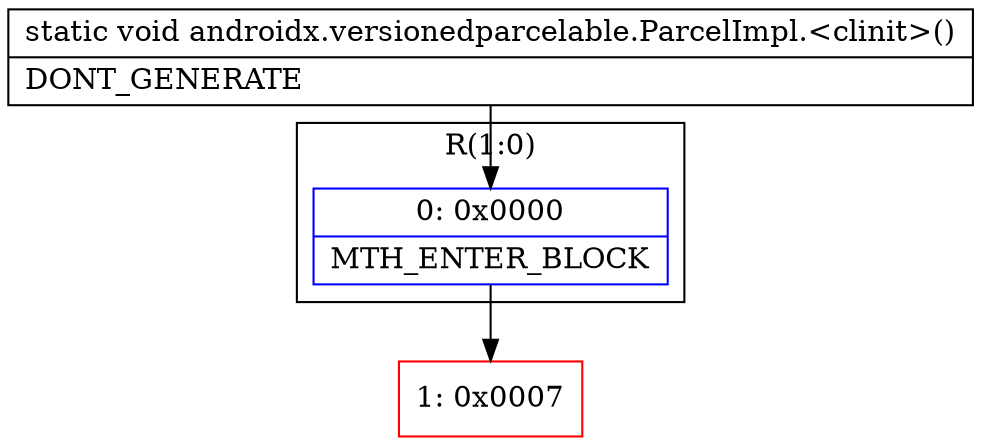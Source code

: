 digraph "CFG forandroidx.versionedparcelable.ParcelImpl.\<clinit\>()V" {
subgraph cluster_Region_1243316074 {
label = "R(1:0)";
node [shape=record,color=blue];
Node_0 [shape=record,label="{0\:\ 0x0000|MTH_ENTER_BLOCK\l}"];
}
Node_1 [shape=record,color=red,label="{1\:\ 0x0007}"];
MethodNode[shape=record,label="{static void androidx.versionedparcelable.ParcelImpl.\<clinit\>()  | DONT_GENERATE\l}"];
MethodNode -> Node_0;
Node_0 -> Node_1;
}

